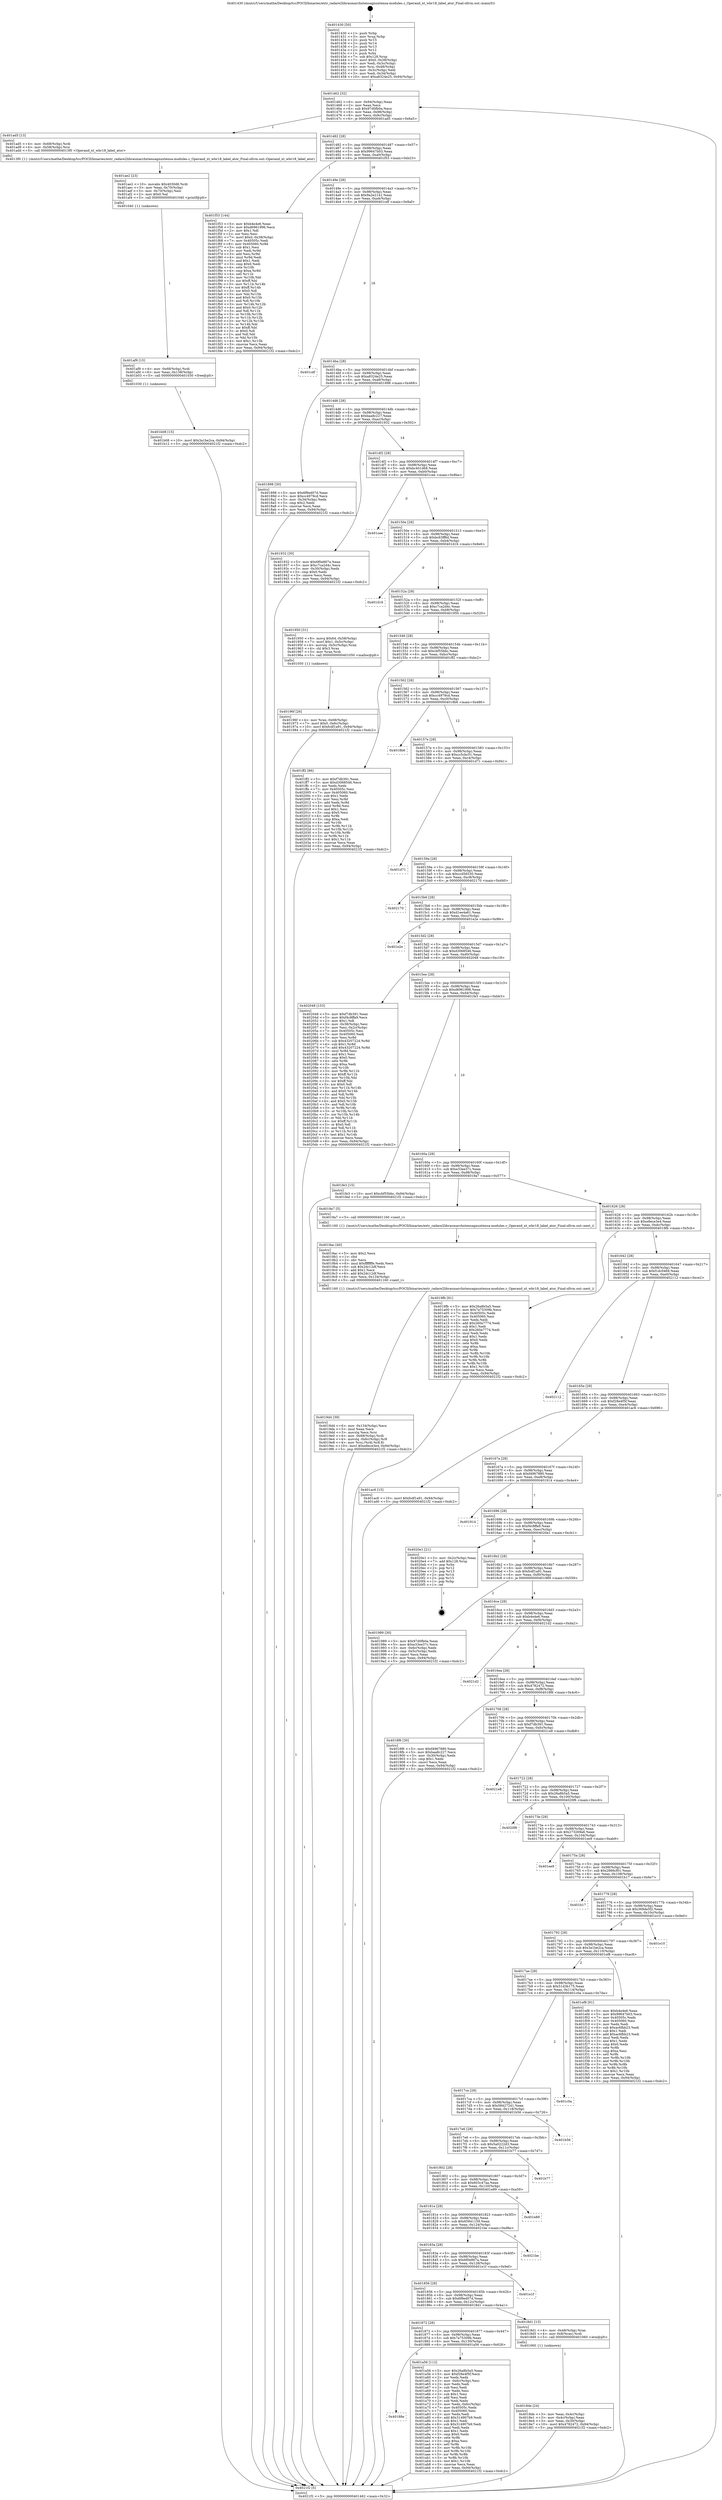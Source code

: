 digraph "0x401430" {
  label = "0x401430 (/mnt/c/Users/mathe/Desktop/tcc/POCII/binaries/extr_radare2librasmarchxtensagnuxtensa-modules.c_Operand_xt_wbr18_label_ator_Final-ollvm.out::main(0))"
  labelloc = "t"
  node[shape=record]

  Entry [label="",width=0.3,height=0.3,shape=circle,fillcolor=black,style=filled]
  "0x401462" [label="{
     0x401462 [32]\l
     | [instrs]\l
     &nbsp;&nbsp;0x401462 \<+6\>: mov -0x94(%rbp),%eax\l
     &nbsp;&nbsp;0x401468 \<+2\>: mov %eax,%ecx\l
     &nbsp;&nbsp;0x40146a \<+6\>: sub $0x97d0fb0a,%ecx\l
     &nbsp;&nbsp;0x401470 \<+6\>: mov %eax,-0x98(%rbp)\l
     &nbsp;&nbsp;0x401476 \<+6\>: mov %ecx,-0x9c(%rbp)\l
     &nbsp;&nbsp;0x40147c \<+6\>: je 0000000000401ad5 \<main+0x6a5\>\l
  }"]
  "0x401ad5" [label="{
     0x401ad5 [13]\l
     | [instrs]\l
     &nbsp;&nbsp;0x401ad5 \<+4\>: mov -0x68(%rbp),%rdi\l
     &nbsp;&nbsp;0x401ad9 \<+4\>: mov -0x58(%rbp),%rsi\l
     &nbsp;&nbsp;0x401add \<+5\>: call 00000000004013f0 \<Operand_xt_wbr18_label_ator\>\l
     | [calls]\l
     &nbsp;&nbsp;0x4013f0 \{1\} (/mnt/c/Users/mathe/Desktop/tcc/POCII/binaries/extr_radare2librasmarchxtensagnuxtensa-modules.c_Operand_xt_wbr18_label_ator_Final-ollvm.out::Operand_xt_wbr18_label_ator)\l
  }"]
  "0x401482" [label="{
     0x401482 [28]\l
     | [instrs]\l
     &nbsp;&nbsp;0x401482 \<+5\>: jmp 0000000000401487 \<main+0x57\>\l
     &nbsp;&nbsp;0x401487 \<+6\>: mov -0x98(%rbp),%eax\l
     &nbsp;&nbsp;0x40148d \<+5\>: sub $0x99647b03,%eax\l
     &nbsp;&nbsp;0x401492 \<+6\>: mov %eax,-0xa0(%rbp)\l
     &nbsp;&nbsp;0x401498 \<+6\>: je 0000000000401f53 \<main+0xb23\>\l
  }"]
  Exit [label="",width=0.3,height=0.3,shape=circle,fillcolor=black,style=filled,peripheries=2]
  "0x401f53" [label="{
     0x401f53 [144]\l
     | [instrs]\l
     &nbsp;&nbsp;0x401f53 \<+5\>: mov $0xb4e4e6,%eax\l
     &nbsp;&nbsp;0x401f58 \<+5\>: mov $0xd6961996,%ecx\l
     &nbsp;&nbsp;0x401f5d \<+2\>: mov $0x1,%dl\l
     &nbsp;&nbsp;0x401f5f \<+2\>: xor %esi,%esi\l
     &nbsp;&nbsp;0x401f61 \<+7\>: movl $0x0,-0x38(%rbp)\l
     &nbsp;&nbsp;0x401f68 \<+7\>: mov 0x40505c,%edi\l
     &nbsp;&nbsp;0x401f6f \<+8\>: mov 0x405060,%r8d\l
     &nbsp;&nbsp;0x401f77 \<+3\>: sub $0x1,%esi\l
     &nbsp;&nbsp;0x401f7a \<+3\>: mov %edi,%r9d\l
     &nbsp;&nbsp;0x401f7d \<+3\>: add %esi,%r9d\l
     &nbsp;&nbsp;0x401f80 \<+4\>: imul %r9d,%edi\l
     &nbsp;&nbsp;0x401f84 \<+3\>: and $0x1,%edi\l
     &nbsp;&nbsp;0x401f87 \<+3\>: cmp $0x0,%edi\l
     &nbsp;&nbsp;0x401f8a \<+4\>: sete %r10b\l
     &nbsp;&nbsp;0x401f8e \<+4\>: cmp $0xa,%r8d\l
     &nbsp;&nbsp;0x401f92 \<+4\>: setl %r11b\l
     &nbsp;&nbsp;0x401f96 \<+3\>: mov %r10b,%bl\l
     &nbsp;&nbsp;0x401f99 \<+3\>: xor $0xff,%bl\l
     &nbsp;&nbsp;0x401f9c \<+3\>: mov %r11b,%r14b\l
     &nbsp;&nbsp;0x401f9f \<+4\>: xor $0xff,%r14b\l
     &nbsp;&nbsp;0x401fa3 \<+3\>: xor $0x0,%dl\l
     &nbsp;&nbsp;0x401fa6 \<+3\>: mov %bl,%r15b\l
     &nbsp;&nbsp;0x401fa9 \<+4\>: and $0x0,%r15b\l
     &nbsp;&nbsp;0x401fad \<+3\>: and %dl,%r10b\l
     &nbsp;&nbsp;0x401fb0 \<+3\>: mov %r14b,%r12b\l
     &nbsp;&nbsp;0x401fb3 \<+4\>: and $0x0,%r12b\l
     &nbsp;&nbsp;0x401fb7 \<+3\>: and %dl,%r11b\l
     &nbsp;&nbsp;0x401fba \<+3\>: or %r10b,%r15b\l
     &nbsp;&nbsp;0x401fbd \<+3\>: or %r11b,%r12b\l
     &nbsp;&nbsp;0x401fc0 \<+3\>: xor %r12b,%r15b\l
     &nbsp;&nbsp;0x401fc3 \<+3\>: or %r14b,%bl\l
     &nbsp;&nbsp;0x401fc6 \<+3\>: xor $0xff,%bl\l
     &nbsp;&nbsp;0x401fc9 \<+3\>: or $0x0,%dl\l
     &nbsp;&nbsp;0x401fcc \<+2\>: and %dl,%bl\l
     &nbsp;&nbsp;0x401fce \<+3\>: or %bl,%r15b\l
     &nbsp;&nbsp;0x401fd1 \<+4\>: test $0x1,%r15b\l
     &nbsp;&nbsp;0x401fd5 \<+3\>: cmovne %ecx,%eax\l
     &nbsp;&nbsp;0x401fd8 \<+6\>: mov %eax,-0x94(%rbp)\l
     &nbsp;&nbsp;0x401fde \<+5\>: jmp 00000000004021f2 \<main+0xdc2\>\l
  }"]
  "0x40149e" [label="{
     0x40149e [28]\l
     | [instrs]\l
     &nbsp;&nbsp;0x40149e \<+5\>: jmp 00000000004014a3 \<main+0x73\>\l
     &nbsp;&nbsp;0x4014a3 \<+6\>: mov -0x98(%rbp),%eax\l
     &nbsp;&nbsp;0x4014a9 \<+5\>: sub $0x9a2e2141,%eax\l
     &nbsp;&nbsp;0x4014ae \<+6\>: mov %eax,-0xa4(%rbp)\l
     &nbsp;&nbsp;0x4014b4 \<+6\>: je 0000000000401cdf \<main+0x8af\>\l
  }"]
  "0x401b08" [label="{
     0x401b08 [15]\l
     | [instrs]\l
     &nbsp;&nbsp;0x401b08 \<+10\>: movl $0x3a1be2ca,-0x94(%rbp)\l
     &nbsp;&nbsp;0x401b12 \<+5\>: jmp 00000000004021f2 \<main+0xdc2\>\l
  }"]
  "0x401cdf" [label="{
     0x401cdf\l
  }", style=dashed]
  "0x4014ba" [label="{
     0x4014ba [28]\l
     | [instrs]\l
     &nbsp;&nbsp;0x4014ba \<+5\>: jmp 00000000004014bf \<main+0x8f\>\l
     &nbsp;&nbsp;0x4014bf \<+6\>: mov -0x98(%rbp),%eax\l
     &nbsp;&nbsp;0x4014c5 \<+5\>: sub $0xa8324e25,%eax\l
     &nbsp;&nbsp;0x4014ca \<+6\>: mov %eax,-0xa8(%rbp)\l
     &nbsp;&nbsp;0x4014d0 \<+6\>: je 0000000000401898 \<main+0x468\>\l
  }"]
  "0x401af9" [label="{
     0x401af9 [15]\l
     | [instrs]\l
     &nbsp;&nbsp;0x401af9 \<+4\>: mov -0x68(%rbp),%rdi\l
     &nbsp;&nbsp;0x401afd \<+6\>: mov %eax,-0x138(%rbp)\l
     &nbsp;&nbsp;0x401b03 \<+5\>: call 0000000000401030 \<free@plt\>\l
     | [calls]\l
     &nbsp;&nbsp;0x401030 \{1\} (unknown)\l
  }"]
  "0x401898" [label="{
     0x401898 [30]\l
     | [instrs]\l
     &nbsp;&nbsp;0x401898 \<+5\>: mov $0x6f9ed07d,%eax\l
     &nbsp;&nbsp;0x40189d \<+5\>: mov $0xcc4979cd,%ecx\l
     &nbsp;&nbsp;0x4018a2 \<+3\>: mov -0x34(%rbp),%edx\l
     &nbsp;&nbsp;0x4018a5 \<+3\>: cmp $0x2,%edx\l
     &nbsp;&nbsp;0x4018a8 \<+3\>: cmovne %ecx,%eax\l
     &nbsp;&nbsp;0x4018ab \<+6\>: mov %eax,-0x94(%rbp)\l
     &nbsp;&nbsp;0x4018b1 \<+5\>: jmp 00000000004021f2 \<main+0xdc2\>\l
  }"]
  "0x4014d6" [label="{
     0x4014d6 [28]\l
     | [instrs]\l
     &nbsp;&nbsp;0x4014d6 \<+5\>: jmp 00000000004014db \<main+0xab\>\l
     &nbsp;&nbsp;0x4014db \<+6\>: mov -0x98(%rbp),%eax\l
     &nbsp;&nbsp;0x4014e1 \<+5\>: sub $0xbaa8c227,%eax\l
     &nbsp;&nbsp;0x4014e6 \<+6\>: mov %eax,-0xac(%rbp)\l
     &nbsp;&nbsp;0x4014ec \<+6\>: je 0000000000401932 \<main+0x502\>\l
  }"]
  "0x4021f2" [label="{
     0x4021f2 [5]\l
     | [instrs]\l
     &nbsp;&nbsp;0x4021f2 \<+5\>: jmp 0000000000401462 \<main+0x32\>\l
  }"]
  "0x401430" [label="{
     0x401430 [50]\l
     | [instrs]\l
     &nbsp;&nbsp;0x401430 \<+1\>: push %rbp\l
     &nbsp;&nbsp;0x401431 \<+3\>: mov %rsp,%rbp\l
     &nbsp;&nbsp;0x401434 \<+2\>: push %r15\l
     &nbsp;&nbsp;0x401436 \<+2\>: push %r14\l
     &nbsp;&nbsp;0x401438 \<+2\>: push %r13\l
     &nbsp;&nbsp;0x40143a \<+2\>: push %r12\l
     &nbsp;&nbsp;0x40143c \<+1\>: push %rbx\l
     &nbsp;&nbsp;0x40143d \<+7\>: sub $0x128,%rsp\l
     &nbsp;&nbsp;0x401444 \<+7\>: movl $0x0,-0x38(%rbp)\l
     &nbsp;&nbsp;0x40144b \<+3\>: mov %edi,-0x3c(%rbp)\l
     &nbsp;&nbsp;0x40144e \<+4\>: mov %rsi,-0x48(%rbp)\l
     &nbsp;&nbsp;0x401452 \<+3\>: mov -0x3c(%rbp),%edi\l
     &nbsp;&nbsp;0x401455 \<+3\>: mov %edi,-0x34(%rbp)\l
     &nbsp;&nbsp;0x401458 \<+10\>: movl $0xa8324e25,-0x94(%rbp)\l
  }"]
  "0x401ae2" [label="{
     0x401ae2 [23]\l
     | [instrs]\l
     &nbsp;&nbsp;0x401ae2 \<+10\>: movabs $0x4030d6,%rdi\l
     &nbsp;&nbsp;0x401aec \<+3\>: mov %eax,-0x70(%rbp)\l
     &nbsp;&nbsp;0x401aef \<+3\>: mov -0x70(%rbp),%esi\l
     &nbsp;&nbsp;0x401af2 \<+2\>: mov $0x0,%al\l
     &nbsp;&nbsp;0x401af4 \<+5\>: call 0000000000401040 \<printf@plt\>\l
     | [calls]\l
     &nbsp;&nbsp;0x401040 \{1\} (unknown)\l
  }"]
  "0x401932" [label="{
     0x401932 [30]\l
     | [instrs]\l
     &nbsp;&nbsp;0x401932 \<+5\>: mov $0x6f0e867a,%eax\l
     &nbsp;&nbsp;0x401937 \<+5\>: mov $0xc7ca2d4c,%ecx\l
     &nbsp;&nbsp;0x40193c \<+3\>: mov -0x30(%rbp),%edx\l
     &nbsp;&nbsp;0x40193f \<+3\>: cmp $0x0,%edx\l
     &nbsp;&nbsp;0x401942 \<+3\>: cmove %ecx,%eax\l
     &nbsp;&nbsp;0x401945 \<+6\>: mov %eax,-0x94(%rbp)\l
     &nbsp;&nbsp;0x40194b \<+5\>: jmp 00000000004021f2 \<main+0xdc2\>\l
  }"]
  "0x4014f2" [label="{
     0x4014f2 [28]\l
     | [instrs]\l
     &nbsp;&nbsp;0x4014f2 \<+5\>: jmp 00000000004014f7 \<main+0xc7\>\l
     &nbsp;&nbsp;0x4014f7 \<+6\>: mov -0x98(%rbp),%eax\l
     &nbsp;&nbsp;0x4014fd \<+5\>: sub $0xbc401d68,%eax\l
     &nbsp;&nbsp;0x401502 \<+6\>: mov %eax,-0xb0(%rbp)\l
     &nbsp;&nbsp;0x401508 \<+6\>: je 0000000000401cee \<main+0x8be\>\l
  }"]
  "0x40188e" [label="{
     0x40188e\l
  }", style=dashed]
  "0x401cee" [label="{
     0x401cee\l
  }", style=dashed]
  "0x40150e" [label="{
     0x40150e [28]\l
     | [instrs]\l
     &nbsp;&nbsp;0x40150e \<+5\>: jmp 0000000000401513 \<main+0xe3\>\l
     &nbsp;&nbsp;0x401513 \<+6\>: mov -0x98(%rbp),%eax\l
     &nbsp;&nbsp;0x401519 \<+5\>: sub $0xbc63ff6d,%eax\l
     &nbsp;&nbsp;0x40151e \<+6\>: mov %eax,-0xb4(%rbp)\l
     &nbsp;&nbsp;0x401524 \<+6\>: je 0000000000401d16 \<main+0x8e6\>\l
  }"]
  "0x401a56" [label="{
     0x401a56 [112]\l
     | [instrs]\l
     &nbsp;&nbsp;0x401a56 \<+5\>: mov $0x26a8b5a5,%eax\l
     &nbsp;&nbsp;0x401a5b \<+5\>: mov $0xf28e4f5f,%ecx\l
     &nbsp;&nbsp;0x401a60 \<+2\>: xor %edx,%edx\l
     &nbsp;&nbsp;0x401a62 \<+3\>: mov -0x6c(%rbp),%esi\l
     &nbsp;&nbsp;0x401a65 \<+2\>: mov %edx,%edi\l
     &nbsp;&nbsp;0x401a67 \<+2\>: sub %esi,%edi\l
     &nbsp;&nbsp;0x401a69 \<+2\>: mov %edx,%esi\l
     &nbsp;&nbsp;0x401a6b \<+3\>: sub $0x1,%esi\l
     &nbsp;&nbsp;0x401a6e \<+2\>: add %esi,%edi\l
     &nbsp;&nbsp;0x401a70 \<+2\>: sub %edi,%edx\l
     &nbsp;&nbsp;0x401a72 \<+3\>: mov %edx,-0x6c(%rbp)\l
     &nbsp;&nbsp;0x401a75 \<+7\>: mov 0x40505c,%edx\l
     &nbsp;&nbsp;0x401a7c \<+7\>: mov 0x405060,%esi\l
     &nbsp;&nbsp;0x401a83 \<+2\>: mov %edx,%edi\l
     &nbsp;&nbsp;0x401a85 \<+6\>: add $0x314907b9,%edi\l
     &nbsp;&nbsp;0x401a8b \<+3\>: sub $0x1,%edi\l
     &nbsp;&nbsp;0x401a8e \<+6\>: sub $0x314907b9,%edi\l
     &nbsp;&nbsp;0x401a94 \<+3\>: imul %edi,%edx\l
     &nbsp;&nbsp;0x401a97 \<+3\>: and $0x1,%edx\l
     &nbsp;&nbsp;0x401a9a \<+3\>: cmp $0x0,%edx\l
     &nbsp;&nbsp;0x401a9d \<+4\>: sete %r8b\l
     &nbsp;&nbsp;0x401aa1 \<+3\>: cmp $0xa,%esi\l
     &nbsp;&nbsp;0x401aa4 \<+4\>: setl %r9b\l
     &nbsp;&nbsp;0x401aa8 \<+3\>: mov %r8b,%r10b\l
     &nbsp;&nbsp;0x401aab \<+3\>: and %r9b,%r10b\l
     &nbsp;&nbsp;0x401aae \<+3\>: xor %r9b,%r8b\l
     &nbsp;&nbsp;0x401ab1 \<+3\>: or %r8b,%r10b\l
     &nbsp;&nbsp;0x401ab4 \<+4\>: test $0x1,%r10b\l
     &nbsp;&nbsp;0x401ab8 \<+3\>: cmovne %ecx,%eax\l
     &nbsp;&nbsp;0x401abb \<+6\>: mov %eax,-0x94(%rbp)\l
     &nbsp;&nbsp;0x401ac1 \<+5\>: jmp 00000000004021f2 \<main+0xdc2\>\l
  }"]
  "0x401d16" [label="{
     0x401d16\l
  }", style=dashed]
  "0x40152a" [label="{
     0x40152a [28]\l
     | [instrs]\l
     &nbsp;&nbsp;0x40152a \<+5\>: jmp 000000000040152f \<main+0xff\>\l
     &nbsp;&nbsp;0x40152f \<+6\>: mov -0x98(%rbp),%eax\l
     &nbsp;&nbsp;0x401535 \<+5\>: sub $0xc7ca2d4c,%eax\l
     &nbsp;&nbsp;0x40153a \<+6\>: mov %eax,-0xb8(%rbp)\l
     &nbsp;&nbsp;0x401540 \<+6\>: je 0000000000401950 \<main+0x520\>\l
  }"]
  "0x4019d4" [label="{
     0x4019d4 [39]\l
     | [instrs]\l
     &nbsp;&nbsp;0x4019d4 \<+6\>: mov -0x134(%rbp),%ecx\l
     &nbsp;&nbsp;0x4019da \<+3\>: imul %eax,%ecx\l
     &nbsp;&nbsp;0x4019dd \<+3\>: movslq %ecx,%rsi\l
     &nbsp;&nbsp;0x4019e0 \<+4\>: mov -0x68(%rbp),%rdi\l
     &nbsp;&nbsp;0x4019e4 \<+4\>: movslq -0x6c(%rbp),%r8\l
     &nbsp;&nbsp;0x4019e8 \<+4\>: mov %rsi,(%rdi,%r8,8)\l
     &nbsp;&nbsp;0x4019ec \<+10\>: movl $0xe8ece3e4,-0x94(%rbp)\l
     &nbsp;&nbsp;0x4019f6 \<+5\>: jmp 00000000004021f2 \<main+0xdc2\>\l
  }"]
  "0x401950" [label="{
     0x401950 [31]\l
     | [instrs]\l
     &nbsp;&nbsp;0x401950 \<+8\>: movq $0x64,-0x58(%rbp)\l
     &nbsp;&nbsp;0x401958 \<+7\>: movl $0x1,-0x5c(%rbp)\l
     &nbsp;&nbsp;0x40195f \<+4\>: movslq -0x5c(%rbp),%rax\l
     &nbsp;&nbsp;0x401963 \<+4\>: shl $0x3,%rax\l
     &nbsp;&nbsp;0x401967 \<+3\>: mov %rax,%rdi\l
     &nbsp;&nbsp;0x40196a \<+5\>: call 0000000000401050 \<malloc@plt\>\l
     | [calls]\l
     &nbsp;&nbsp;0x401050 \{1\} (unknown)\l
  }"]
  "0x401546" [label="{
     0x401546 [28]\l
     | [instrs]\l
     &nbsp;&nbsp;0x401546 \<+5\>: jmp 000000000040154b \<main+0x11b\>\l
     &nbsp;&nbsp;0x40154b \<+6\>: mov -0x98(%rbp),%eax\l
     &nbsp;&nbsp;0x401551 \<+5\>: sub $0xcbf55bbc,%eax\l
     &nbsp;&nbsp;0x401556 \<+6\>: mov %eax,-0xbc(%rbp)\l
     &nbsp;&nbsp;0x40155c \<+6\>: je 0000000000401ff2 \<main+0xbc2\>\l
  }"]
  "0x4019ac" [label="{
     0x4019ac [40]\l
     | [instrs]\l
     &nbsp;&nbsp;0x4019ac \<+5\>: mov $0x2,%ecx\l
     &nbsp;&nbsp;0x4019b1 \<+1\>: cltd\l
     &nbsp;&nbsp;0x4019b2 \<+2\>: idiv %ecx\l
     &nbsp;&nbsp;0x4019b4 \<+6\>: imul $0xfffffffe,%edx,%ecx\l
     &nbsp;&nbsp;0x4019ba \<+6\>: sub $0x2dc12df,%ecx\l
     &nbsp;&nbsp;0x4019c0 \<+3\>: add $0x1,%ecx\l
     &nbsp;&nbsp;0x4019c3 \<+6\>: add $0x2dc12df,%ecx\l
     &nbsp;&nbsp;0x4019c9 \<+6\>: mov %ecx,-0x134(%rbp)\l
     &nbsp;&nbsp;0x4019cf \<+5\>: call 0000000000401160 \<next_i\>\l
     | [calls]\l
     &nbsp;&nbsp;0x401160 \{1\} (/mnt/c/Users/mathe/Desktop/tcc/POCII/binaries/extr_radare2librasmarchxtensagnuxtensa-modules.c_Operand_xt_wbr18_label_ator_Final-ollvm.out::next_i)\l
  }"]
  "0x401ff2" [label="{
     0x401ff2 [86]\l
     | [instrs]\l
     &nbsp;&nbsp;0x401ff2 \<+5\>: mov $0xf7db391,%eax\l
     &nbsp;&nbsp;0x401ff7 \<+5\>: mov $0xd3068546,%ecx\l
     &nbsp;&nbsp;0x401ffc \<+2\>: xor %edx,%edx\l
     &nbsp;&nbsp;0x401ffe \<+7\>: mov 0x40505c,%esi\l
     &nbsp;&nbsp;0x402005 \<+7\>: mov 0x405060,%edi\l
     &nbsp;&nbsp;0x40200c \<+3\>: sub $0x1,%edx\l
     &nbsp;&nbsp;0x40200f \<+3\>: mov %esi,%r8d\l
     &nbsp;&nbsp;0x402012 \<+3\>: add %edx,%r8d\l
     &nbsp;&nbsp;0x402015 \<+4\>: imul %r8d,%esi\l
     &nbsp;&nbsp;0x402019 \<+3\>: and $0x1,%esi\l
     &nbsp;&nbsp;0x40201c \<+3\>: cmp $0x0,%esi\l
     &nbsp;&nbsp;0x40201f \<+4\>: sete %r9b\l
     &nbsp;&nbsp;0x402023 \<+3\>: cmp $0xa,%edi\l
     &nbsp;&nbsp;0x402026 \<+4\>: setl %r10b\l
     &nbsp;&nbsp;0x40202a \<+3\>: mov %r9b,%r11b\l
     &nbsp;&nbsp;0x40202d \<+3\>: and %r10b,%r11b\l
     &nbsp;&nbsp;0x402030 \<+3\>: xor %r10b,%r9b\l
     &nbsp;&nbsp;0x402033 \<+3\>: or %r9b,%r11b\l
     &nbsp;&nbsp;0x402036 \<+4\>: test $0x1,%r11b\l
     &nbsp;&nbsp;0x40203a \<+3\>: cmovne %ecx,%eax\l
     &nbsp;&nbsp;0x40203d \<+6\>: mov %eax,-0x94(%rbp)\l
     &nbsp;&nbsp;0x402043 \<+5\>: jmp 00000000004021f2 \<main+0xdc2\>\l
  }"]
  "0x401562" [label="{
     0x401562 [28]\l
     | [instrs]\l
     &nbsp;&nbsp;0x401562 \<+5\>: jmp 0000000000401567 \<main+0x137\>\l
     &nbsp;&nbsp;0x401567 \<+6\>: mov -0x98(%rbp),%eax\l
     &nbsp;&nbsp;0x40156d \<+5\>: sub $0xcc4979cd,%eax\l
     &nbsp;&nbsp;0x401572 \<+6\>: mov %eax,-0xc0(%rbp)\l
     &nbsp;&nbsp;0x401578 \<+6\>: je 00000000004018b6 \<main+0x486\>\l
  }"]
  "0x40196f" [label="{
     0x40196f [26]\l
     | [instrs]\l
     &nbsp;&nbsp;0x40196f \<+4\>: mov %rax,-0x68(%rbp)\l
     &nbsp;&nbsp;0x401973 \<+7\>: movl $0x0,-0x6c(%rbp)\l
     &nbsp;&nbsp;0x40197a \<+10\>: movl $0xfcdf1a91,-0x94(%rbp)\l
     &nbsp;&nbsp;0x401984 \<+5\>: jmp 00000000004021f2 \<main+0xdc2\>\l
  }"]
  "0x4018b6" [label="{
     0x4018b6\l
  }", style=dashed]
  "0x40157e" [label="{
     0x40157e [28]\l
     | [instrs]\l
     &nbsp;&nbsp;0x40157e \<+5\>: jmp 0000000000401583 \<main+0x153\>\l
     &nbsp;&nbsp;0x401583 \<+6\>: mov -0x98(%rbp),%eax\l
     &nbsp;&nbsp;0x401589 \<+5\>: sub $0xcc5cbc51,%eax\l
     &nbsp;&nbsp;0x40158e \<+6\>: mov %eax,-0xc4(%rbp)\l
     &nbsp;&nbsp;0x401594 \<+6\>: je 0000000000401d71 \<main+0x941\>\l
  }"]
  "0x4018de" [label="{
     0x4018de [24]\l
     | [instrs]\l
     &nbsp;&nbsp;0x4018de \<+3\>: mov %eax,-0x4c(%rbp)\l
     &nbsp;&nbsp;0x4018e1 \<+3\>: mov -0x4c(%rbp),%eax\l
     &nbsp;&nbsp;0x4018e4 \<+3\>: mov %eax,-0x30(%rbp)\l
     &nbsp;&nbsp;0x4018e7 \<+10\>: movl $0x4782472,-0x94(%rbp)\l
     &nbsp;&nbsp;0x4018f1 \<+5\>: jmp 00000000004021f2 \<main+0xdc2\>\l
  }"]
  "0x401d71" [label="{
     0x401d71\l
  }", style=dashed]
  "0x40159a" [label="{
     0x40159a [28]\l
     | [instrs]\l
     &nbsp;&nbsp;0x40159a \<+5\>: jmp 000000000040159f \<main+0x16f\>\l
     &nbsp;&nbsp;0x40159f \<+6\>: mov -0x98(%rbp),%eax\l
     &nbsp;&nbsp;0x4015a5 \<+5\>: sub $0xccd56530,%eax\l
     &nbsp;&nbsp;0x4015aa \<+6\>: mov %eax,-0xc8(%rbp)\l
     &nbsp;&nbsp;0x4015b0 \<+6\>: je 0000000000402170 \<main+0xd40\>\l
  }"]
  "0x401872" [label="{
     0x401872 [28]\l
     | [instrs]\l
     &nbsp;&nbsp;0x401872 \<+5\>: jmp 0000000000401877 \<main+0x447\>\l
     &nbsp;&nbsp;0x401877 \<+6\>: mov -0x98(%rbp),%eax\l
     &nbsp;&nbsp;0x40187d \<+5\>: sub $0x7a75309b,%eax\l
     &nbsp;&nbsp;0x401882 \<+6\>: mov %eax,-0x130(%rbp)\l
     &nbsp;&nbsp;0x401888 \<+6\>: je 0000000000401a56 \<main+0x626\>\l
  }"]
  "0x402170" [label="{
     0x402170\l
  }", style=dashed]
  "0x4015b6" [label="{
     0x4015b6 [28]\l
     | [instrs]\l
     &nbsp;&nbsp;0x4015b6 \<+5\>: jmp 00000000004015bb \<main+0x18b\>\l
     &nbsp;&nbsp;0x4015bb \<+6\>: mov -0x98(%rbp),%eax\l
     &nbsp;&nbsp;0x4015c1 \<+5\>: sub $0xd1ee4a61,%eax\l
     &nbsp;&nbsp;0x4015c6 \<+6\>: mov %eax,-0xcc(%rbp)\l
     &nbsp;&nbsp;0x4015cc \<+6\>: je 0000000000401e2e \<main+0x9fe\>\l
  }"]
  "0x4018d1" [label="{
     0x4018d1 [13]\l
     | [instrs]\l
     &nbsp;&nbsp;0x4018d1 \<+4\>: mov -0x48(%rbp),%rax\l
     &nbsp;&nbsp;0x4018d5 \<+4\>: mov 0x8(%rax),%rdi\l
     &nbsp;&nbsp;0x4018d9 \<+5\>: call 0000000000401060 \<atoi@plt\>\l
     | [calls]\l
     &nbsp;&nbsp;0x401060 \{1\} (unknown)\l
  }"]
  "0x401e2e" [label="{
     0x401e2e\l
  }", style=dashed]
  "0x4015d2" [label="{
     0x4015d2 [28]\l
     | [instrs]\l
     &nbsp;&nbsp;0x4015d2 \<+5\>: jmp 00000000004015d7 \<main+0x1a7\>\l
     &nbsp;&nbsp;0x4015d7 \<+6\>: mov -0x98(%rbp),%eax\l
     &nbsp;&nbsp;0x4015dd \<+5\>: sub $0xd3068546,%eax\l
     &nbsp;&nbsp;0x4015e2 \<+6\>: mov %eax,-0xd0(%rbp)\l
     &nbsp;&nbsp;0x4015e8 \<+6\>: je 0000000000402048 \<main+0xc18\>\l
  }"]
  "0x401856" [label="{
     0x401856 [28]\l
     | [instrs]\l
     &nbsp;&nbsp;0x401856 \<+5\>: jmp 000000000040185b \<main+0x42b\>\l
     &nbsp;&nbsp;0x40185b \<+6\>: mov -0x98(%rbp),%eax\l
     &nbsp;&nbsp;0x401861 \<+5\>: sub $0x6f9ed07d,%eax\l
     &nbsp;&nbsp;0x401866 \<+6\>: mov %eax,-0x12c(%rbp)\l
     &nbsp;&nbsp;0x40186c \<+6\>: je 00000000004018d1 \<main+0x4a1\>\l
  }"]
  "0x402048" [label="{
     0x402048 [153]\l
     | [instrs]\l
     &nbsp;&nbsp;0x402048 \<+5\>: mov $0xf7db391,%eax\l
     &nbsp;&nbsp;0x40204d \<+5\>: mov $0xf4c8ffa9,%ecx\l
     &nbsp;&nbsp;0x402052 \<+2\>: mov $0x1,%dl\l
     &nbsp;&nbsp;0x402054 \<+3\>: mov -0x38(%rbp),%esi\l
     &nbsp;&nbsp;0x402057 \<+3\>: mov %esi,-0x2c(%rbp)\l
     &nbsp;&nbsp;0x40205a \<+7\>: mov 0x40505c,%esi\l
     &nbsp;&nbsp;0x402061 \<+7\>: mov 0x405060,%edi\l
     &nbsp;&nbsp;0x402068 \<+3\>: mov %esi,%r8d\l
     &nbsp;&nbsp;0x40206b \<+7\>: sub $0x43207224,%r8d\l
     &nbsp;&nbsp;0x402072 \<+4\>: sub $0x1,%r8d\l
     &nbsp;&nbsp;0x402076 \<+7\>: add $0x43207224,%r8d\l
     &nbsp;&nbsp;0x40207d \<+4\>: imul %r8d,%esi\l
     &nbsp;&nbsp;0x402081 \<+3\>: and $0x1,%esi\l
     &nbsp;&nbsp;0x402084 \<+3\>: cmp $0x0,%esi\l
     &nbsp;&nbsp;0x402087 \<+4\>: sete %r9b\l
     &nbsp;&nbsp;0x40208b \<+3\>: cmp $0xa,%edi\l
     &nbsp;&nbsp;0x40208e \<+4\>: setl %r10b\l
     &nbsp;&nbsp;0x402092 \<+3\>: mov %r9b,%r11b\l
     &nbsp;&nbsp;0x402095 \<+4\>: xor $0xff,%r11b\l
     &nbsp;&nbsp;0x402099 \<+3\>: mov %r10b,%bl\l
     &nbsp;&nbsp;0x40209c \<+3\>: xor $0xff,%bl\l
     &nbsp;&nbsp;0x40209f \<+3\>: xor $0x0,%dl\l
     &nbsp;&nbsp;0x4020a2 \<+3\>: mov %r11b,%r14b\l
     &nbsp;&nbsp;0x4020a5 \<+4\>: and $0x0,%r14b\l
     &nbsp;&nbsp;0x4020a9 \<+3\>: and %dl,%r9b\l
     &nbsp;&nbsp;0x4020ac \<+3\>: mov %bl,%r15b\l
     &nbsp;&nbsp;0x4020af \<+4\>: and $0x0,%r15b\l
     &nbsp;&nbsp;0x4020b3 \<+3\>: and %dl,%r10b\l
     &nbsp;&nbsp;0x4020b6 \<+3\>: or %r9b,%r14b\l
     &nbsp;&nbsp;0x4020b9 \<+3\>: or %r10b,%r15b\l
     &nbsp;&nbsp;0x4020bc \<+3\>: xor %r15b,%r14b\l
     &nbsp;&nbsp;0x4020bf \<+3\>: or %bl,%r11b\l
     &nbsp;&nbsp;0x4020c2 \<+4\>: xor $0xff,%r11b\l
     &nbsp;&nbsp;0x4020c6 \<+3\>: or $0x0,%dl\l
     &nbsp;&nbsp;0x4020c9 \<+3\>: and %dl,%r11b\l
     &nbsp;&nbsp;0x4020cc \<+3\>: or %r11b,%r14b\l
     &nbsp;&nbsp;0x4020cf \<+4\>: test $0x1,%r14b\l
     &nbsp;&nbsp;0x4020d3 \<+3\>: cmovne %ecx,%eax\l
     &nbsp;&nbsp;0x4020d6 \<+6\>: mov %eax,-0x94(%rbp)\l
     &nbsp;&nbsp;0x4020dc \<+5\>: jmp 00000000004021f2 \<main+0xdc2\>\l
  }"]
  "0x4015ee" [label="{
     0x4015ee [28]\l
     | [instrs]\l
     &nbsp;&nbsp;0x4015ee \<+5\>: jmp 00000000004015f3 \<main+0x1c3\>\l
     &nbsp;&nbsp;0x4015f3 \<+6\>: mov -0x98(%rbp),%eax\l
     &nbsp;&nbsp;0x4015f9 \<+5\>: sub $0xd6961996,%eax\l
     &nbsp;&nbsp;0x4015fe \<+6\>: mov %eax,-0xd4(%rbp)\l
     &nbsp;&nbsp;0x401604 \<+6\>: je 0000000000401fe3 \<main+0xbb3\>\l
  }"]
  "0x401e1f" [label="{
     0x401e1f\l
  }", style=dashed]
  "0x401fe3" [label="{
     0x401fe3 [15]\l
     | [instrs]\l
     &nbsp;&nbsp;0x401fe3 \<+10\>: movl $0xcbf55bbc,-0x94(%rbp)\l
     &nbsp;&nbsp;0x401fed \<+5\>: jmp 00000000004021f2 \<main+0xdc2\>\l
  }"]
  "0x40160a" [label="{
     0x40160a [28]\l
     | [instrs]\l
     &nbsp;&nbsp;0x40160a \<+5\>: jmp 000000000040160f \<main+0x1df\>\l
     &nbsp;&nbsp;0x40160f \<+6\>: mov -0x98(%rbp),%eax\l
     &nbsp;&nbsp;0x401615 \<+5\>: sub $0xe33ee37c,%eax\l
     &nbsp;&nbsp;0x40161a \<+6\>: mov %eax,-0xd8(%rbp)\l
     &nbsp;&nbsp;0x401620 \<+6\>: je 00000000004019a7 \<main+0x577\>\l
  }"]
  "0x40183a" [label="{
     0x40183a [28]\l
     | [instrs]\l
     &nbsp;&nbsp;0x40183a \<+5\>: jmp 000000000040183f \<main+0x40f\>\l
     &nbsp;&nbsp;0x40183f \<+6\>: mov -0x98(%rbp),%eax\l
     &nbsp;&nbsp;0x401845 \<+5\>: sub $0x6f0e867a,%eax\l
     &nbsp;&nbsp;0x40184a \<+6\>: mov %eax,-0x128(%rbp)\l
     &nbsp;&nbsp;0x401850 \<+6\>: je 0000000000401e1f \<main+0x9ef\>\l
  }"]
  "0x4019a7" [label="{
     0x4019a7 [5]\l
     | [instrs]\l
     &nbsp;&nbsp;0x4019a7 \<+5\>: call 0000000000401160 \<next_i\>\l
     | [calls]\l
     &nbsp;&nbsp;0x401160 \{1\} (/mnt/c/Users/mathe/Desktop/tcc/POCII/binaries/extr_radare2librasmarchxtensagnuxtensa-modules.c_Operand_xt_wbr18_label_ator_Final-ollvm.out::next_i)\l
  }"]
  "0x401626" [label="{
     0x401626 [28]\l
     | [instrs]\l
     &nbsp;&nbsp;0x401626 \<+5\>: jmp 000000000040162b \<main+0x1fb\>\l
     &nbsp;&nbsp;0x40162b \<+6\>: mov -0x98(%rbp),%eax\l
     &nbsp;&nbsp;0x401631 \<+5\>: sub $0xe8ece3e4,%eax\l
     &nbsp;&nbsp;0x401636 \<+6\>: mov %eax,-0xdc(%rbp)\l
     &nbsp;&nbsp;0x40163c \<+6\>: je 00000000004019fb \<main+0x5cb\>\l
  }"]
  "0x4021be" [label="{
     0x4021be\l
  }", style=dashed]
  "0x4019fb" [label="{
     0x4019fb [91]\l
     | [instrs]\l
     &nbsp;&nbsp;0x4019fb \<+5\>: mov $0x26a8b5a5,%eax\l
     &nbsp;&nbsp;0x401a00 \<+5\>: mov $0x7a75309b,%ecx\l
     &nbsp;&nbsp;0x401a05 \<+7\>: mov 0x40505c,%edx\l
     &nbsp;&nbsp;0x401a0c \<+7\>: mov 0x405060,%esi\l
     &nbsp;&nbsp;0x401a13 \<+2\>: mov %edx,%edi\l
     &nbsp;&nbsp;0x401a15 \<+6\>: add $0x260a7774,%edi\l
     &nbsp;&nbsp;0x401a1b \<+3\>: sub $0x1,%edi\l
     &nbsp;&nbsp;0x401a1e \<+6\>: sub $0x260a7774,%edi\l
     &nbsp;&nbsp;0x401a24 \<+3\>: imul %edi,%edx\l
     &nbsp;&nbsp;0x401a27 \<+3\>: and $0x1,%edx\l
     &nbsp;&nbsp;0x401a2a \<+3\>: cmp $0x0,%edx\l
     &nbsp;&nbsp;0x401a2d \<+4\>: sete %r8b\l
     &nbsp;&nbsp;0x401a31 \<+3\>: cmp $0xa,%esi\l
     &nbsp;&nbsp;0x401a34 \<+4\>: setl %r9b\l
     &nbsp;&nbsp;0x401a38 \<+3\>: mov %r8b,%r10b\l
     &nbsp;&nbsp;0x401a3b \<+3\>: and %r9b,%r10b\l
     &nbsp;&nbsp;0x401a3e \<+3\>: xor %r9b,%r8b\l
     &nbsp;&nbsp;0x401a41 \<+3\>: or %r8b,%r10b\l
     &nbsp;&nbsp;0x401a44 \<+4\>: test $0x1,%r10b\l
     &nbsp;&nbsp;0x401a48 \<+3\>: cmovne %ecx,%eax\l
     &nbsp;&nbsp;0x401a4b \<+6\>: mov %eax,-0x94(%rbp)\l
     &nbsp;&nbsp;0x401a51 \<+5\>: jmp 00000000004021f2 \<main+0xdc2\>\l
  }"]
  "0x401642" [label="{
     0x401642 [28]\l
     | [instrs]\l
     &nbsp;&nbsp;0x401642 \<+5\>: jmp 0000000000401647 \<main+0x217\>\l
     &nbsp;&nbsp;0x401647 \<+6\>: mov -0x98(%rbp),%eax\l
     &nbsp;&nbsp;0x40164d \<+5\>: sub $0xf1dc0469,%eax\l
     &nbsp;&nbsp;0x401652 \<+6\>: mov %eax,-0xe0(%rbp)\l
     &nbsp;&nbsp;0x401658 \<+6\>: je 0000000000402112 \<main+0xce2\>\l
  }"]
  "0x40181e" [label="{
     0x40181e [28]\l
     | [instrs]\l
     &nbsp;&nbsp;0x40181e \<+5\>: jmp 0000000000401823 \<main+0x3f3\>\l
     &nbsp;&nbsp;0x401823 \<+6\>: mov -0x98(%rbp),%eax\l
     &nbsp;&nbsp;0x401829 \<+5\>: sub $0x65841159,%eax\l
     &nbsp;&nbsp;0x40182e \<+6\>: mov %eax,-0x124(%rbp)\l
     &nbsp;&nbsp;0x401834 \<+6\>: je 00000000004021be \<main+0xd8e\>\l
  }"]
  "0x402112" [label="{
     0x402112\l
  }", style=dashed]
  "0x40165e" [label="{
     0x40165e [28]\l
     | [instrs]\l
     &nbsp;&nbsp;0x40165e \<+5\>: jmp 0000000000401663 \<main+0x233\>\l
     &nbsp;&nbsp;0x401663 \<+6\>: mov -0x98(%rbp),%eax\l
     &nbsp;&nbsp;0x401669 \<+5\>: sub $0xf28e4f5f,%eax\l
     &nbsp;&nbsp;0x40166e \<+6\>: mov %eax,-0xe4(%rbp)\l
     &nbsp;&nbsp;0x401674 \<+6\>: je 0000000000401ac6 \<main+0x696\>\l
  }"]
  "0x401e89" [label="{
     0x401e89\l
  }", style=dashed]
  "0x401ac6" [label="{
     0x401ac6 [15]\l
     | [instrs]\l
     &nbsp;&nbsp;0x401ac6 \<+10\>: movl $0xfcdf1a91,-0x94(%rbp)\l
     &nbsp;&nbsp;0x401ad0 \<+5\>: jmp 00000000004021f2 \<main+0xdc2\>\l
  }"]
  "0x40167a" [label="{
     0x40167a [28]\l
     | [instrs]\l
     &nbsp;&nbsp;0x40167a \<+5\>: jmp 000000000040167f \<main+0x24f\>\l
     &nbsp;&nbsp;0x40167f \<+6\>: mov -0x98(%rbp),%eax\l
     &nbsp;&nbsp;0x401685 \<+5\>: sub $0xf4967880,%eax\l
     &nbsp;&nbsp;0x40168a \<+6\>: mov %eax,-0xe8(%rbp)\l
     &nbsp;&nbsp;0x401690 \<+6\>: je 0000000000401914 \<main+0x4e4\>\l
  }"]
  "0x401802" [label="{
     0x401802 [28]\l
     | [instrs]\l
     &nbsp;&nbsp;0x401802 \<+5\>: jmp 0000000000401807 \<main+0x3d7\>\l
     &nbsp;&nbsp;0x401807 \<+6\>: mov -0x98(%rbp),%eax\l
     &nbsp;&nbsp;0x40180d \<+5\>: sub $0x603c47aa,%eax\l
     &nbsp;&nbsp;0x401812 \<+6\>: mov %eax,-0x120(%rbp)\l
     &nbsp;&nbsp;0x401818 \<+6\>: je 0000000000401e89 \<main+0xa59\>\l
  }"]
  "0x401914" [label="{
     0x401914\l
  }", style=dashed]
  "0x401696" [label="{
     0x401696 [28]\l
     | [instrs]\l
     &nbsp;&nbsp;0x401696 \<+5\>: jmp 000000000040169b \<main+0x26b\>\l
     &nbsp;&nbsp;0x40169b \<+6\>: mov -0x98(%rbp),%eax\l
     &nbsp;&nbsp;0x4016a1 \<+5\>: sub $0xf4c8ffa9,%eax\l
     &nbsp;&nbsp;0x4016a6 \<+6\>: mov %eax,-0xec(%rbp)\l
     &nbsp;&nbsp;0x4016ac \<+6\>: je 00000000004020e1 \<main+0xcb1\>\l
  }"]
  "0x401b77" [label="{
     0x401b77\l
  }", style=dashed]
  "0x4020e1" [label="{
     0x4020e1 [21]\l
     | [instrs]\l
     &nbsp;&nbsp;0x4020e1 \<+3\>: mov -0x2c(%rbp),%eax\l
     &nbsp;&nbsp;0x4020e4 \<+7\>: add $0x128,%rsp\l
     &nbsp;&nbsp;0x4020eb \<+1\>: pop %rbx\l
     &nbsp;&nbsp;0x4020ec \<+2\>: pop %r12\l
     &nbsp;&nbsp;0x4020ee \<+2\>: pop %r13\l
     &nbsp;&nbsp;0x4020f0 \<+2\>: pop %r14\l
     &nbsp;&nbsp;0x4020f2 \<+2\>: pop %r15\l
     &nbsp;&nbsp;0x4020f4 \<+1\>: pop %rbp\l
     &nbsp;&nbsp;0x4020f5 \<+1\>: ret\l
  }"]
  "0x4016b2" [label="{
     0x4016b2 [28]\l
     | [instrs]\l
     &nbsp;&nbsp;0x4016b2 \<+5\>: jmp 00000000004016b7 \<main+0x287\>\l
     &nbsp;&nbsp;0x4016b7 \<+6\>: mov -0x98(%rbp),%eax\l
     &nbsp;&nbsp;0x4016bd \<+5\>: sub $0xfcdf1a91,%eax\l
     &nbsp;&nbsp;0x4016c2 \<+6\>: mov %eax,-0xf0(%rbp)\l
     &nbsp;&nbsp;0x4016c8 \<+6\>: je 0000000000401989 \<main+0x559\>\l
  }"]
  "0x4017e6" [label="{
     0x4017e6 [28]\l
     | [instrs]\l
     &nbsp;&nbsp;0x4017e6 \<+5\>: jmp 00000000004017eb \<main+0x3bb\>\l
     &nbsp;&nbsp;0x4017eb \<+6\>: mov -0x98(%rbp),%eax\l
     &nbsp;&nbsp;0x4017f1 \<+5\>: sub $0x5a0222d3,%eax\l
     &nbsp;&nbsp;0x4017f6 \<+6\>: mov %eax,-0x11c(%rbp)\l
     &nbsp;&nbsp;0x4017fc \<+6\>: je 0000000000401b77 \<main+0x747\>\l
  }"]
  "0x401989" [label="{
     0x401989 [30]\l
     | [instrs]\l
     &nbsp;&nbsp;0x401989 \<+5\>: mov $0x97d0fb0a,%eax\l
     &nbsp;&nbsp;0x40198e \<+5\>: mov $0xe33ee37c,%ecx\l
     &nbsp;&nbsp;0x401993 \<+3\>: mov -0x6c(%rbp),%edx\l
     &nbsp;&nbsp;0x401996 \<+3\>: cmp -0x5c(%rbp),%edx\l
     &nbsp;&nbsp;0x401999 \<+3\>: cmovl %ecx,%eax\l
     &nbsp;&nbsp;0x40199c \<+6\>: mov %eax,-0x94(%rbp)\l
     &nbsp;&nbsp;0x4019a2 \<+5\>: jmp 00000000004021f2 \<main+0xdc2\>\l
  }"]
  "0x4016ce" [label="{
     0x4016ce [28]\l
     | [instrs]\l
     &nbsp;&nbsp;0x4016ce \<+5\>: jmp 00000000004016d3 \<main+0x2a3\>\l
     &nbsp;&nbsp;0x4016d3 \<+6\>: mov -0x98(%rbp),%eax\l
     &nbsp;&nbsp;0x4016d9 \<+5\>: sub $0xb4e4e6,%eax\l
     &nbsp;&nbsp;0x4016de \<+6\>: mov %eax,-0xf4(%rbp)\l
     &nbsp;&nbsp;0x4016e4 \<+6\>: je 00000000004021d2 \<main+0xda2\>\l
  }"]
  "0x401b56" [label="{
     0x401b56\l
  }", style=dashed]
  "0x4021d2" [label="{
     0x4021d2\l
  }", style=dashed]
  "0x4016ea" [label="{
     0x4016ea [28]\l
     | [instrs]\l
     &nbsp;&nbsp;0x4016ea \<+5\>: jmp 00000000004016ef \<main+0x2bf\>\l
     &nbsp;&nbsp;0x4016ef \<+6\>: mov -0x98(%rbp),%eax\l
     &nbsp;&nbsp;0x4016f5 \<+5\>: sub $0x4782472,%eax\l
     &nbsp;&nbsp;0x4016fa \<+6\>: mov %eax,-0xf8(%rbp)\l
     &nbsp;&nbsp;0x401700 \<+6\>: je 00000000004018f6 \<main+0x4c6\>\l
  }"]
  "0x4017ca" [label="{
     0x4017ca [28]\l
     | [instrs]\l
     &nbsp;&nbsp;0x4017ca \<+5\>: jmp 00000000004017cf \<main+0x39f\>\l
     &nbsp;&nbsp;0x4017cf \<+6\>: mov -0x98(%rbp),%eax\l
     &nbsp;&nbsp;0x4017d5 \<+5\>: sub $0x58427241,%eax\l
     &nbsp;&nbsp;0x4017da \<+6\>: mov %eax,-0x118(%rbp)\l
     &nbsp;&nbsp;0x4017e0 \<+6\>: je 0000000000401b56 \<main+0x726\>\l
  }"]
  "0x4018f6" [label="{
     0x4018f6 [30]\l
     | [instrs]\l
     &nbsp;&nbsp;0x4018f6 \<+5\>: mov $0xf4967880,%eax\l
     &nbsp;&nbsp;0x4018fb \<+5\>: mov $0xbaa8c227,%ecx\l
     &nbsp;&nbsp;0x401900 \<+3\>: mov -0x30(%rbp),%edx\l
     &nbsp;&nbsp;0x401903 \<+3\>: cmp $0x1,%edx\l
     &nbsp;&nbsp;0x401906 \<+3\>: cmovl %ecx,%eax\l
     &nbsp;&nbsp;0x401909 \<+6\>: mov %eax,-0x94(%rbp)\l
     &nbsp;&nbsp;0x40190f \<+5\>: jmp 00000000004021f2 \<main+0xdc2\>\l
  }"]
  "0x401706" [label="{
     0x401706 [28]\l
     | [instrs]\l
     &nbsp;&nbsp;0x401706 \<+5\>: jmp 000000000040170b \<main+0x2db\>\l
     &nbsp;&nbsp;0x40170b \<+6\>: mov -0x98(%rbp),%eax\l
     &nbsp;&nbsp;0x401711 \<+5\>: sub $0xf7db391,%eax\l
     &nbsp;&nbsp;0x401716 \<+6\>: mov %eax,-0xfc(%rbp)\l
     &nbsp;&nbsp;0x40171c \<+6\>: je 00000000004021e8 \<main+0xdb8\>\l
  }"]
  "0x401c0a" [label="{
     0x401c0a\l
  }", style=dashed]
  "0x4021e8" [label="{
     0x4021e8\l
  }", style=dashed]
  "0x401722" [label="{
     0x401722 [28]\l
     | [instrs]\l
     &nbsp;&nbsp;0x401722 \<+5\>: jmp 0000000000401727 \<main+0x2f7\>\l
     &nbsp;&nbsp;0x401727 \<+6\>: mov -0x98(%rbp),%eax\l
     &nbsp;&nbsp;0x40172d \<+5\>: sub $0x26a8b5a5,%eax\l
     &nbsp;&nbsp;0x401732 \<+6\>: mov %eax,-0x100(%rbp)\l
     &nbsp;&nbsp;0x401738 \<+6\>: je 00000000004020f6 \<main+0xcc6\>\l
  }"]
  "0x4017ae" [label="{
     0x4017ae [28]\l
     | [instrs]\l
     &nbsp;&nbsp;0x4017ae \<+5\>: jmp 00000000004017b3 \<main+0x383\>\l
     &nbsp;&nbsp;0x4017b3 \<+6\>: mov -0x98(%rbp),%eax\l
     &nbsp;&nbsp;0x4017b9 \<+5\>: sub $0x51d3b175,%eax\l
     &nbsp;&nbsp;0x4017be \<+6\>: mov %eax,-0x114(%rbp)\l
     &nbsp;&nbsp;0x4017c4 \<+6\>: je 0000000000401c0a \<main+0x7da\>\l
  }"]
  "0x4020f6" [label="{
     0x4020f6\l
  }", style=dashed]
  "0x40173e" [label="{
     0x40173e [28]\l
     | [instrs]\l
     &nbsp;&nbsp;0x40173e \<+5\>: jmp 0000000000401743 \<main+0x313\>\l
     &nbsp;&nbsp;0x401743 \<+6\>: mov -0x98(%rbp),%eax\l
     &nbsp;&nbsp;0x401749 \<+5\>: sub $0x273269a6,%eax\l
     &nbsp;&nbsp;0x40174e \<+6\>: mov %eax,-0x104(%rbp)\l
     &nbsp;&nbsp;0x401754 \<+6\>: je 0000000000401ee9 \<main+0xab9\>\l
  }"]
  "0x401ef8" [label="{
     0x401ef8 [91]\l
     | [instrs]\l
     &nbsp;&nbsp;0x401ef8 \<+5\>: mov $0xb4e4e6,%eax\l
     &nbsp;&nbsp;0x401efd \<+5\>: mov $0x99647b03,%ecx\l
     &nbsp;&nbsp;0x401f02 \<+7\>: mov 0x40505c,%edx\l
     &nbsp;&nbsp;0x401f09 \<+7\>: mov 0x405060,%esi\l
     &nbsp;&nbsp;0x401f10 \<+2\>: mov %edx,%edi\l
     &nbsp;&nbsp;0x401f12 \<+6\>: sub $0xac6fbb23,%edi\l
     &nbsp;&nbsp;0x401f18 \<+3\>: sub $0x1,%edi\l
     &nbsp;&nbsp;0x401f1b \<+6\>: add $0xac6fbb23,%edi\l
     &nbsp;&nbsp;0x401f21 \<+3\>: imul %edi,%edx\l
     &nbsp;&nbsp;0x401f24 \<+3\>: and $0x1,%edx\l
     &nbsp;&nbsp;0x401f27 \<+3\>: cmp $0x0,%edx\l
     &nbsp;&nbsp;0x401f2a \<+4\>: sete %r8b\l
     &nbsp;&nbsp;0x401f2e \<+3\>: cmp $0xa,%esi\l
     &nbsp;&nbsp;0x401f31 \<+4\>: setl %r9b\l
     &nbsp;&nbsp;0x401f35 \<+3\>: mov %r8b,%r10b\l
     &nbsp;&nbsp;0x401f38 \<+3\>: and %r9b,%r10b\l
     &nbsp;&nbsp;0x401f3b \<+3\>: xor %r9b,%r8b\l
     &nbsp;&nbsp;0x401f3e \<+3\>: or %r8b,%r10b\l
     &nbsp;&nbsp;0x401f41 \<+4\>: test $0x1,%r10b\l
     &nbsp;&nbsp;0x401f45 \<+3\>: cmovne %ecx,%eax\l
     &nbsp;&nbsp;0x401f48 \<+6\>: mov %eax,-0x94(%rbp)\l
     &nbsp;&nbsp;0x401f4e \<+5\>: jmp 00000000004021f2 \<main+0xdc2\>\l
  }"]
  "0x401ee9" [label="{
     0x401ee9\l
  }", style=dashed]
  "0x40175a" [label="{
     0x40175a [28]\l
     | [instrs]\l
     &nbsp;&nbsp;0x40175a \<+5\>: jmp 000000000040175f \<main+0x32f\>\l
     &nbsp;&nbsp;0x40175f \<+6\>: mov -0x98(%rbp),%eax\l
     &nbsp;&nbsp;0x401765 \<+5\>: sub $0x2866cf01,%eax\l
     &nbsp;&nbsp;0x40176a \<+6\>: mov %eax,-0x108(%rbp)\l
     &nbsp;&nbsp;0x401770 \<+6\>: je 0000000000401b17 \<main+0x6e7\>\l
  }"]
  "0x401792" [label="{
     0x401792 [28]\l
     | [instrs]\l
     &nbsp;&nbsp;0x401792 \<+5\>: jmp 0000000000401797 \<main+0x367\>\l
     &nbsp;&nbsp;0x401797 \<+6\>: mov -0x98(%rbp),%eax\l
     &nbsp;&nbsp;0x40179d \<+5\>: sub $0x3a1be2ca,%eax\l
     &nbsp;&nbsp;0x4017a2 \<+6\>: mov %eax,-0x110(%rbp)\l
     &nbsp;&nbsp;0x4017a8 \<+6\>: je 0000000000401ef8 \<main+0xac8\>\l
  }"]
  "0x401b17" [label="{
     0x401b17\l
  }", style=dashed]
  "0x401776" [label="{
     0x401776 [28]\l
     | [instrs]\l
     &nbsp;&nbsp;0x401776 \<+5\>: jmp 000000000040177b \<main+0x34b\>\l
     &nbsp;&nbsp;0x40177b \<+6\>: mov -0x98(%rbp),%eax\l
     &nbsp;&nbsp;0x401781 \<+5\>: sub $0x369de5f2,%eax\l
     &nbsp;&nbsp;0x401786 \<+6\>: mov %eax,-0x10c(%rbp)\l
     &nbsp;&nbsp;0x40178c \<+6\>: je 0000000000401e10 \<main+0x9e0\>\l
  }"]
  "0x401e10" [label="{
     0x401e10\l
  }", style=dashed]
  Entry -> "0x401430" [label=" 1"]
  "0x401462" -> "0x401ad5" [label=" 1"]
  "0x401462" -> "0x401482" [label=" 17"]
  "0x4020e1" -> Exit [label=" 1"]
  "0x401482" -> "0x401f53" [label=" 1"]
  "0x401482" -> "0x40149e" [label=" 16"]
  "0x402048" -> "0x4021f2" [label=" 1"]
  "0x40149e" -> "0x401cdf" [label=" 0"]
  "0x40149e" -> "0x4014ba" [label=" 16"]
  "0x401ff2" -> "0x4021f2" [label=" 1"]
  "0x4014ba" -> "0x401898" [label=" 1"]
  "0x4014ba" -> "0x4014d6" [label=" 15"]
  "0x401898" -> "0x4021f2" [label=" 1"]
  "0x401430" -> "0x401462" [label=" 1"]
  "0x4021f2" -> "0x401462" [label=" 17"]
  "0x401fe3" -> "0x4021f2" [label=" 1"]
  "0x4014d6" -> "0x401932" [label=" 1"]
  "0x4014d6" -> "0x4014f2" [label=" 14"]
  "0x401f53" -> "0x4021f2" [label=" 1"]
  "0x4014f2" -> "0x401cee" [label=" 0"]
  "0x4014f2" -> "0x40150e" [label=" 14"]
  "0x401ef8" -> "0x4021f2" [label=" 1"]
  "0x40150e" -> "0x401d16" [label=" 0"]
  "0x40150e" -> "0x40152a" [label=" 14"]
  "0x401b08" -> "0x4021f2" [label=" 1"]
  "0x40152a" -> "0x401950" [label=" 1"]
  "0x40152a" -> "0x401546" [label=" 13"]
  "0x401ae2" -> "0x401af9" [label=" 1"]
  "0x401546" -> "0x401ff2" [label=" 1"]
  "0x401546" -> "0x401562" [label=" 12"]
  "0x401ad5" -> "0x401ae2" [label=" 1"]
  "0x401562" -> "0x4018b6" [label=" 0"]
  "0x401562" -> "0x40157e" [label=" 12"]
  "0x401ac6" -> "0x4021f2" [label=" 1"]
  "0x40157e" -> "0x401d71" [label=" 0"]
  "0x40157e" -> "0x40159a" [label=" 12"]
  "0x401a56" -> "0x4021f2" [label=" 1"]
  "0x40159a" -> "0x402170" [label=" 0"]
  "0x40159a" -> "0x4015b6" [label=" 12"]
  "0x401872" -> "0x40188e" [label=" 0"]
  "0x4015b6" -> "0x401e2e" [label=" 0"]
  "0x4015b6" -> "0x4015d2" [label=" 12"]
  "0x401872" -> "0x401a56" [label=" 1"]
  "0x4015d2" -> "0x402048" [label=" 1"]
  "0x4015d2" -> "0x4015ee" [label=" 11"]
  "0x4019fb" -> "0x4021f2" [label=" 1"]
  "0x4015ee" -> "0x401fe3" [label=" 1"]
  "0x4015ee" -> "0x40160a" [label=" 10"]
  "0x4019d4" -> "0x4021f2" [label=" 1"]
  "0x40160a" -> "0x4019a7" [label=" 1"]
  "0x40160a" -> "0x401626" [label=" 9"]
  "0x4019a7" -> "0x4019ac" [label=" 1"]
  "0x401626" -> "0x4019fb" [label=" 1"]
  "0x401626" -> "0x401642" [label=" 8"]
  "0x401989" -> "0x4021f2" [label=" 2"]
  "0x401642" -> "0x402112" [label=" 0"]
  "0x401642" -> "0x40165e" [label=" 8"]
  "0x401950" -> "0x40196f" [label=" 1"]
  "0x40165e" -> "0x401ac6" [label=" 1"]
  "0x40165e" -> "0x40167a" [label=" 7"]
  "0x401932" -> "0x4021f2" [label=" 1"]
  "0x40167a" -> "0x401914" [label=" 0"]
  "0x40167a" -> "0x401696" [label=" 7"]
  "0x4018de" -> "0x4021f2" [label=" 1"]
  "0x401696" -> "0x4020e1" [label=" 1"]
  "0x401696" -> "0x4016b2" [label=" 6"]
  "0x4018d1" -> "0x4018de" [label=" 1"]
  "0x4016b2" -> "0x401989" [label=" 2"]
  "0x4016b2" -> "0x4016ce" [label=" 4"]
  "0x401856" -> "0x4018d1" [label=" 1"]
  "0x4016ce" -> "0x4021d2" [label=" 0"]
  "0x4016ce" -> "0x4016ea" [label=" 4"]
  "0x401af9" -> "0x401b08" [label=" 1"]
  "0x4016ea" -> "0x4018f6" [label=" 1"]
  "0x4016ea" -> "0x401706" [label=" 3"]
  "0x40183a" -> "0x401e1f" [label=" 0"]
  "0x401706" -> "0x4021e8" [label=" 0"]
  "0x401706" -> "0x401722" [label=" 3"]
  "0x4019ac" -> "0x4019d4" [label=" 1"]
  "0x401722" -> "0x4020f6" [label=" 0"]
  "0x401722" -> "0x40173e" [label=" 3"]
  "0x40181e" -> "0x4021be" [label=" 0"]
  "0x40173e" -> "0x401ee9" [label=" 0"]
  "0x40173e" -> "0x40175a" [label=" 3"]
  "0x40196f" -> "0x4021f2" [label=" 1"]
  "0x40175a" -> "0x401b17" [label=" 0"]
  "0x40175a" -> "0x401776" [label=" 3"]
  "0x401802" -> "0x401e89" [label=" 0"]
  "0x401776" -> "0x401e10" [label=" 0"]
  "0x401776" -> "0x401792" [label=" 3"]
  "0x401802" -> "0x40181e" [label=" 2"]
  "0x401792" -> "0x401ef8" [label=" 1"]
  "0x401792" -> "0x4017ae" [label=" 2"]
  "0x40181e" -> "0x40183a" [label=" 2"]
  "0x4017ae" -> "0x401c0a" [label=" 0"]
  "0x4017ae" -> "0x4017ca" [label=" 2"]
  "0x40183a" -> "0x401856" [label=" 2"]
  "0x4017ca" -> "0x401b56" [label=" 0"]
  "0x4017ca" -> "0x4017e6" [label=" 2"]
  "0x401856" -> "0x401872" [label=" 1"]
  "0x4017e6" -> "0x401b77" [label=" 0"]
  "0x4017e6" -> "0x401802" [label=" 2"]
  "0x4018f6" -> "0x4021f2" [label=" 1"]
}
